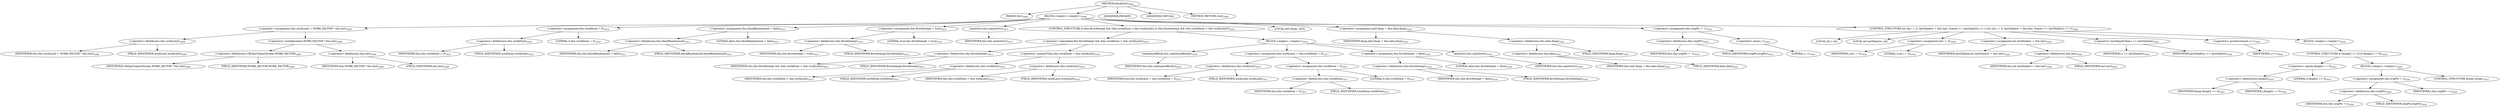 digraph "blockSort" {  
"4710" [label = <(METHOD,blockSort)<SUB>1608</SUB>> ]
"199" [label = <(PARAM,this)<SUB>1608</SUB>> ]
"4711" [label = <(BLOCK,&lt;empty&gt;,&lt;empty&gt;)<SUB>1608</SUB>> ]
"4712" [label = <(&lt;operator&gt;.assignment,this.workLimit = WORK_FACTOR * this.last)<SUB>1609</SUB>> ]
"4713" [label = <(&lt;operator&gt;.fieldAccess,this.workLimit)<SUB>1609</SUB>> ]
"198" [label = <(IDENTIFIER,this,this.workLimit = WORK_FACTOR * this.last)<SUB>1609</SUB>> ]
"4714" [label = <(FIELD_IDENTIFIER,workLimit,workLimit)<SUB>1609</SUB>> ]
"4715" [label = <(&lt;operator&gt;.multiplication,WORK_FACTOR * this.last)<SUB>1609</SUB>> ]
"4716" [label = <(&lt;operator&gt;.fieldAccess,CBZip2OutputStream.WORK_FACTOR)<SUB>1609</SUB>> ]
"4717" [label = <(IDENTIFIER,CBZip2OutputStream,WORK_FACTOR * this.last)<SUB>1609</SUB>> ]
"4718" [label = <(FIELD_IDENTIFIER,WORK_FACTOR,WORK_FACTOR)<SUB>1609</SUB>> ]
"4719" [label = <(&lt;operator&gt;.fieldAccess,this.last)<SUB>1609</SUB>> ]
"200" [label = <(IDENTIFIER,this,WORK_FACTOR * this.last)<SUB>1609</SUB>> ]
"4720" [label = <(FIELD_IDENTIFIER,last,last)<SUB>1609</SUB>> ]
"4721" [label = <(&lt;operator&gt;.assignment,this.workDone = 0)<SUB>1610</SUB>> ]
"4722" [label = <(&lt;operator&gt;.fieldAccess,this.workDone)<SUB>1610</SUB>> ]
"201" [label = <(IDENTIFIER,this,this.workDone = 0)<SUB>1610</SUB>> ]
"4723" [label = <(FIELD_IDENTIFIER,workDone,workDone)<SUB>1610</SUB>> ]
"4724" [label = <(LITERAL,0,this.workDone = 0)<SUB>1610</SUB>> ]
"4725" [label = <(&lt;operator&gt;.assignment,this.blockRandomised = false)<SUB>1611</SUB>> ]
"4726" [label = <(&lt;operator&gt;.fieldAccess,this.blockRandomised)<SUB>1611</SUB>> ]
"202" [label = <(IDENTIFIER,this,this.blockRandomised = false)<SUB>1611</SUB>> ]
"4727" [label = <(FIELD_IDENTIFIER,blockRandomised,blockRandomised)<SUB>1611</SUB>> ]
"4728" [label = <(LITERAL,false,this.blockRandomised = false)<SUB>1611</SUB>> ]
"4729" [label = <(&lt;operator&gt;.assignment,this.firstAttempt = true)<SUB>1612</SUB>> ]
"4730" [label = <(&lt;operator&gt;.fieldAccess,this.firstAttempt)<SUB>1612</SUB>> ]
"203" [label = <(IDENTIFIER,this,this.firstAttempt = true)<SUB>1612</SUB>> ]
"4731" [label = <(FIELD_IDENTIFIER,firstAttempt,firstAttempt)<SUB>1612</SUB>> ]
"4732" [label = <(LITERAL,true,this.firstAttempt = true)<SUB>1612</SUB>> ]
"4733" [label = <(mainSort,this.mainSort())<SUB>1613</SUB>> ]
"204" [label = <(IDENTIFIER,this,this.mainSort())<SUB>1613</SUB>> ]
"4734" [label = <(CONTROL_STRUCTURE,if (this.firstAttempt &amp;&amp; (this.workDone &gt; this.workLimit)),if (this.firstAttempt &amp;&amp; (this.workDone &gt; this.workLimit)))<SUB>1615</SUB>> ]
"4735" [label = <(&lt;operator&gt;.logicalAnd,this.firstAttempt &amp;&amp; (this.workDone &gt; this.workLimit))<SUB>1615</SUB>> ]
"4736" [label = <(&lt;operator&gt;.fieldAccess,this.firstAttempt)<SUB>1615</SUB>> ]
"205" [label = <(IDENTIFIER,this,this.firstAttempt &amp;&amp; (this.workDone &gt; this.workLimit))<SUB>1615</SUB>> ]
"4737" [label = <(FIELD_IDENTIFIER,firstAttempt,firstAttempt)<SUB>1615</SUB>> ]
"4738" [label = <(&lt;operator&gt;.greaterThan,this.workDone &gt; this.workLimit)<SUB>1615</SUB>> ]
"4739" [label = <(&lt;operator&gt;.fieldAccess,this.workDone)<SUB>1615</SUB>> ]
"206" [label = <(IDENTIFIER,this,this.workDone &gt; this.workLimit)<SUB>1615</SUB>> ]
"4740" [label = <(FIELD_IDENTIFIER,workDone,workDone)<SUB>1615</SUB>> ]
"4741" [label = <(&lt;operator&gt;.fieldAccess,this.workLimit)<SUB>1615</SUB>> ]
"207" [label = <(IDENTIFIER,this,this.workDone &gt; this.workLimit)<SUB>1615</SUB>> ]
"4742" [label = <(FIELD_IDENTIFIER,workLimit,workLimit)<SUB>1615</SUB>> ]
"4743" [label = <(BLOCK,&lt;empty&gt;,&lt;empty&gt;)<SUB>1615</SUB>> ]
"4744" [label = <(randomiseBlock,this.randomiseBlock())<SUB>1616</SUB>> ]
"208" [label = <(IDENTIFIER,this,this.randomiseBlock())<SUB>1616</SUB>> ]
"4745" [label = <(&lt;operator&gt;.assignment,this.workLimit = this.workDone = 0)<SUB>1617</SUB>> ]
"4746" [label = <(&lt;operator&gt;.fieldAccess,this.workLimit)<SUB>1617</SUB>> ]
"209" [label = <(IDENTIFIER,this,this.workLimit = this.workDone = 0)<SUB>1617</SUB>> ]
"4747" [label = <(FIELD_IDENTIFIER,workLimit,workLimit)<SUB>1617</SUB>> ]
"4748" [label = <(&lt;operator&gt;.assignment,this.workDone = 0)<SUB>1617</SUB>> ]
"4749" [label = <(&lt;operator&gt;.fieldAccess,this.workDone)<SUB>1617</SUB>> ]
"210" [label = <(IDENTIFIER,this,this.workDone = 0)<SUB>1617</SUB>> ]
"4750" [label = <(FIELD_IDENTIFIER,workDone,workDone)<SUB>1617</SUB>> ]
"4751" [label = <(LITERAL,0,this.workDone = 0)<SUB>1617</SUB>> ]
"4752" [label = <(&lt;operator&gt;.assignment,this.firstAttempt = false)<SUB>1618</SUB>> ]
"4753" [label = <(&lt;operator&gt;.fieldAccess,this.firstAttempt)<SUB>1618</SUB>> ]
"211" [label = <(IDENTIFIER,this,this.firstAttempt = false)<SUB>1618</SUB>> ]
"4754" [label = <(FIELD_IDENTIFIER,firstAttempt,firstAttempt)<SUB>1618</SUB>> ]
"4755" [label = <(LITERAL,false,this.firstAttempt = false)<SUB>1618</SUB>> ]
"4756" [label = <(mainSort,this.mainSort())<SUB>1619</SUB>> ]
"212" [label = <(IDENTIFIER,this,this.mainSort())<SUB>1619</SUB>> ]
"4757" [label = <(LOCAL,int[] fmap: int[])> ]
"4758" [label = <(&lt;operator&gt;.assignment,int[] fmap = this.data.fmap)<SUB>1622</SUB>> ]
"4759" [label = <(IDENTIFIER,fmap,int[] fmap = this.data.fmap)<SUB>1622</SUB>> ]
"4760" [label = <(&lt;operator&gt;.fieldAccess,this.data.fmap)<SUB>1622</SUB>> ]
"4761" [label = <(&lt;operator&gt;.fieldAccess,this.data)<SUB>1622</SUB>> ]
"213" [label = <(IDENTIFIER,this,int[] fmap = this.data.fmap)<SUB>1622</SUB>> ]
"4762" [label = <(FIELD_IDENTIFIER,data,data)<SUB>1622</SUB>> ]
"4763" [label = <(FIELD_IDENTIFIER,fmap,fmap)<SUB>1622</SUB>> ]
"4764" [label = <(&lt;operator&gt;.assignment,this.origPtr = -1)<SUB>1623</SUB>> ]
"4765" [label = <(&lt;operator&gt;.fieldAccess,this.origPtr)<SUB>1623</SUB>> ]
"214" [label = <(IDENTIFIER,this,this.origPtr = -1)<SUB>1623</SUB>> ]
"4766" [label = <(FIELD_IDENTIFIER,origPtr,origPtr)<SUB>1623</SUB>> ]
"4767" [label = <(&lt;operator&gt;.minus,-1)<SUB>1623</SUB>> ]
"4768" [label = <(LITERAL,1,-1)<SUB>1623</SUB>> ]
"4769" [label = <(CONTROL_STRUCTURE,for (int i = 0, lastShadow = this.last; Some(i &lt;= lastShadow); i++),for (int i = 0, lastShadow = this.last; Some(i &lt;= lastShadow); i++))<SUB>1624</SUB>> ]
"4770" [label = <(LOCAL,int i: int)> ]
"4771" [label = <(LOCAL,int lastShadow: int)> ]
"4772" [label = <(&lt;operator&gt;.assignment,int i = 0)<SUB>1624</SUB>> ]
"4773" [label = <(IDENTIFIER,i,int i = 0)<SUB>1624</SUB>> ]
"4774" [label = <(LITERAL,0,int i = 0)<SUB>1624</SUB>> ]
"4775" [label = <(&lt;operator&gt;.assignment,int lastShadow = this.last)<SUB>1624</SUB>> ]
"4776" [label = <(IDENTIFIER,lastShadow,int lastShadow = this.last)<SUB>1624</SUB>> ]
"4777" [label = <(&lt;operator&gt;.fieldAccess,this.last)<SUB>1624</SUB>> ]
"215" [label = <(IDENTIFIER,this,int lastShadow = this.last)<SUB>1624</SUB>> ]
"4778" [label = <(FIELD_IDENTIFIER,last,last)<SUB>1624</SUB>> ]
"4779" [label = <(&lt;operator&gt;.lessEqualsThan,i &lt;= lastShadow)<SUB>1624</SUB>> ]
"4780" [label = <(IDENTIFIER,i,i &lt;= lastShadow)<SUB>1624</SUB>> ]
"4781" [label = <(IDENTIFIER,lastShadow,i &lt;= lastShadow)<SUB>1624</SUB>> ]
"4782" [label = <(&lt;operator&gt;.postIncrement,i++)<SUB>1624</SUB>> ]
"4783" [label = <(IDENTIFIER,i,i++)<SUB>1624</SUB>> ]
"4784" [label = <(BLOCK,&lt;empty&gt;,&lt;empty&gt;)<SUB>1624</SUB>> ]
"4785" [label = <(CONTROL_STRUCTURE,if (fmap[i] == 0),if (fmap[i] == 0))<SUB>1625</SUB>> ]
"4786" [label = <(&lt;operator&gt;.equals,fmap[i] == 0)<SUB>1625</SUB>> ]
"4787" [label = <(&lt;operator&gt;.indexAccess,fmap[i])<SUB>1625</SUB>> ]
"4788" [label = <(IDENTIFIER,fmap,fmap[i] == 0)<SUB>1625</SUB>> ]
"4789" [label = <(IDENTIFIER,i,fmap[i] == 0)<SUB>1625</SUB>> ]
"4790" [label = <(LITERAL,0,fmap[i] == 0)<SUB>1625</SUB>> ]
"4791" [label = <(BLOCK,&lt;empty&gt;,&lt;empty&gt;)<SUB>1625</SUB>> ]
"4792" [label = <(&lt;operator&gt;.assignment,this.origPtr = i)<SUB>1626</SUB>> ]
"4793" [label = <(&lt;operator&gt;.fieldAccess,this.origPtr)<SUB>1626</SUB>> ]
"216" [label = <(IDENTIFIER,this,this.origPtr = i)<SUB>1626</SUB>> ]
"4794" [label = <(FIELD_IDENTIFIER,origPtr,origPtr)<SUB>1626</SUB>> ]
"4795" [label = <(IDENTIFIER,i,this.origPtr = i)<SUB>1626</SUB>> ]
"4796" [label = <(CONTROL_STRUCTURE,break;,break;)<SUB>1627</SUB>> ]
"4797" [label = <(MODIFIER,PRIVATE)> ]
"4798" [label = <(MODIFIER,VIRTUAL)> ]
"4799" [label = <(METHOD_RETURN,void)<SUB>1608</SUB>> ]
  "4710" -> "199" 
  "4710" -> "4711" 
  "4710" -> "4797" 
  "4710" -> "4798" 
  "4710" -> "4799" 
  "4711" -> "4712" 
  "4711" -> "4721" 
  "4711" -> "4725" 
  "4711" -> "4729" 
  "4711" -> "4733" 
  "4711" -> "4734" 
  "4711" -> "4757" 
  "4711" -> "4758" 
  "4711" -> "4764" 
  "4711" -> "4769" 
  "4712" -> "4713" 
  "4712" -> "4715" 
  "4713" -> "198" 
  "4713" -> "4714" 
  "4715" -> "4716" 
  "4715" -> "4719" 
  "4716" -> "4717" 
  "4716" -> "4718" 
  "4719" -> "200" 
  "4719" -> "4720" 
  "4721" -> "4722" 
  "4721" -> "4724" 
  "4722" -> "201" 
  "4722" -> "4723" 
  "4725" -> "4726" 
  "4725" -> "4728" 
  "4726" -> "202" 
  "4726" -> "4727" 
  "4729" -> "4730" 
  "4729" -> "4732" 
  "4730" -> "203" 
  "4730" -> "4731" 
  "4733" -> "204" 
  "4734" -> "4735" 
  "4734" -> "4743" 
  "4735" -> "4736" 
  "4735" -> "4738" 
  "4736" -> "205" 
  "4736" -> "4737" 
  "4738" -> "4739" 
  "4738" -> "4741" 
  "4739" -> "206" 
  "4739" -> "4740" 
  "4741" -> "207" 
  "4741" -> "4742" 
  "4743" -> "4744" 
  "4743" -> "4745" 
  "4743" -> "4752" 
  "4743" -> "4756" 
  "4744" -> "208" 
  "4745" -> "4746" 
  "4745" -> "4748" 
  "4746" -> "209" 
  "4746" -> "4747" 
  "4748" -> "4749" 
  "4748" -> "4751" 
  "4749" -> "210" 
  "4749" -> "4750" 
  "4752" -> "4753" 
  "4752" -> "4755" 
  "4753" -> "211" 
  "4753" -> "4754" 
  "4756" -> "212" 
  "4758" -> "4759" 
  "4758" -> "4760" 
  "4760" -> "4761" 
  "4760" -> "4763" 
  "4761" -> "213" 
  "4761" -> "4762" 
  "4764" -> "4765" 
  "4764" -> "4767" 
  "4765" -> "214" 
  "4765" -> "4766" 
  "4767" -> "4768" 
  "4769" -> "4770" 
  "4769" -> "4771" 
  "4769" -> "4772" 
  "4769" -> "4775" 
  "4769" -> "4779" 
  "4769" -> "4782" 
  "4769" -> "4784" 
  "4772" -> "4773" 
  "4772" -> "4774" 
  "4775" -> "4776" 
  "4775" -> "4777" 
  "4777" -> "215" 
  "4777" -> "4778" 
  "4779" -> "4780" 
  "4779" -> "4781" 
  "4782" -> "4783" 
  "4784" -> "4785" 
  "4785" -> "4786" 
  "4785" -> "4791" 
  "4786" -> "4787" 
  "4786" -> "4790" 
  "4787" -> "4788" 
  "4787" -> "4789" 
  "4791" -> "4792" 
  "4791" -> "4796" 
  "4792" -> "4793" 
  "4792" -> "4795" 
  "4793" -> "216" 
  "4793" -> "4794" 
}
